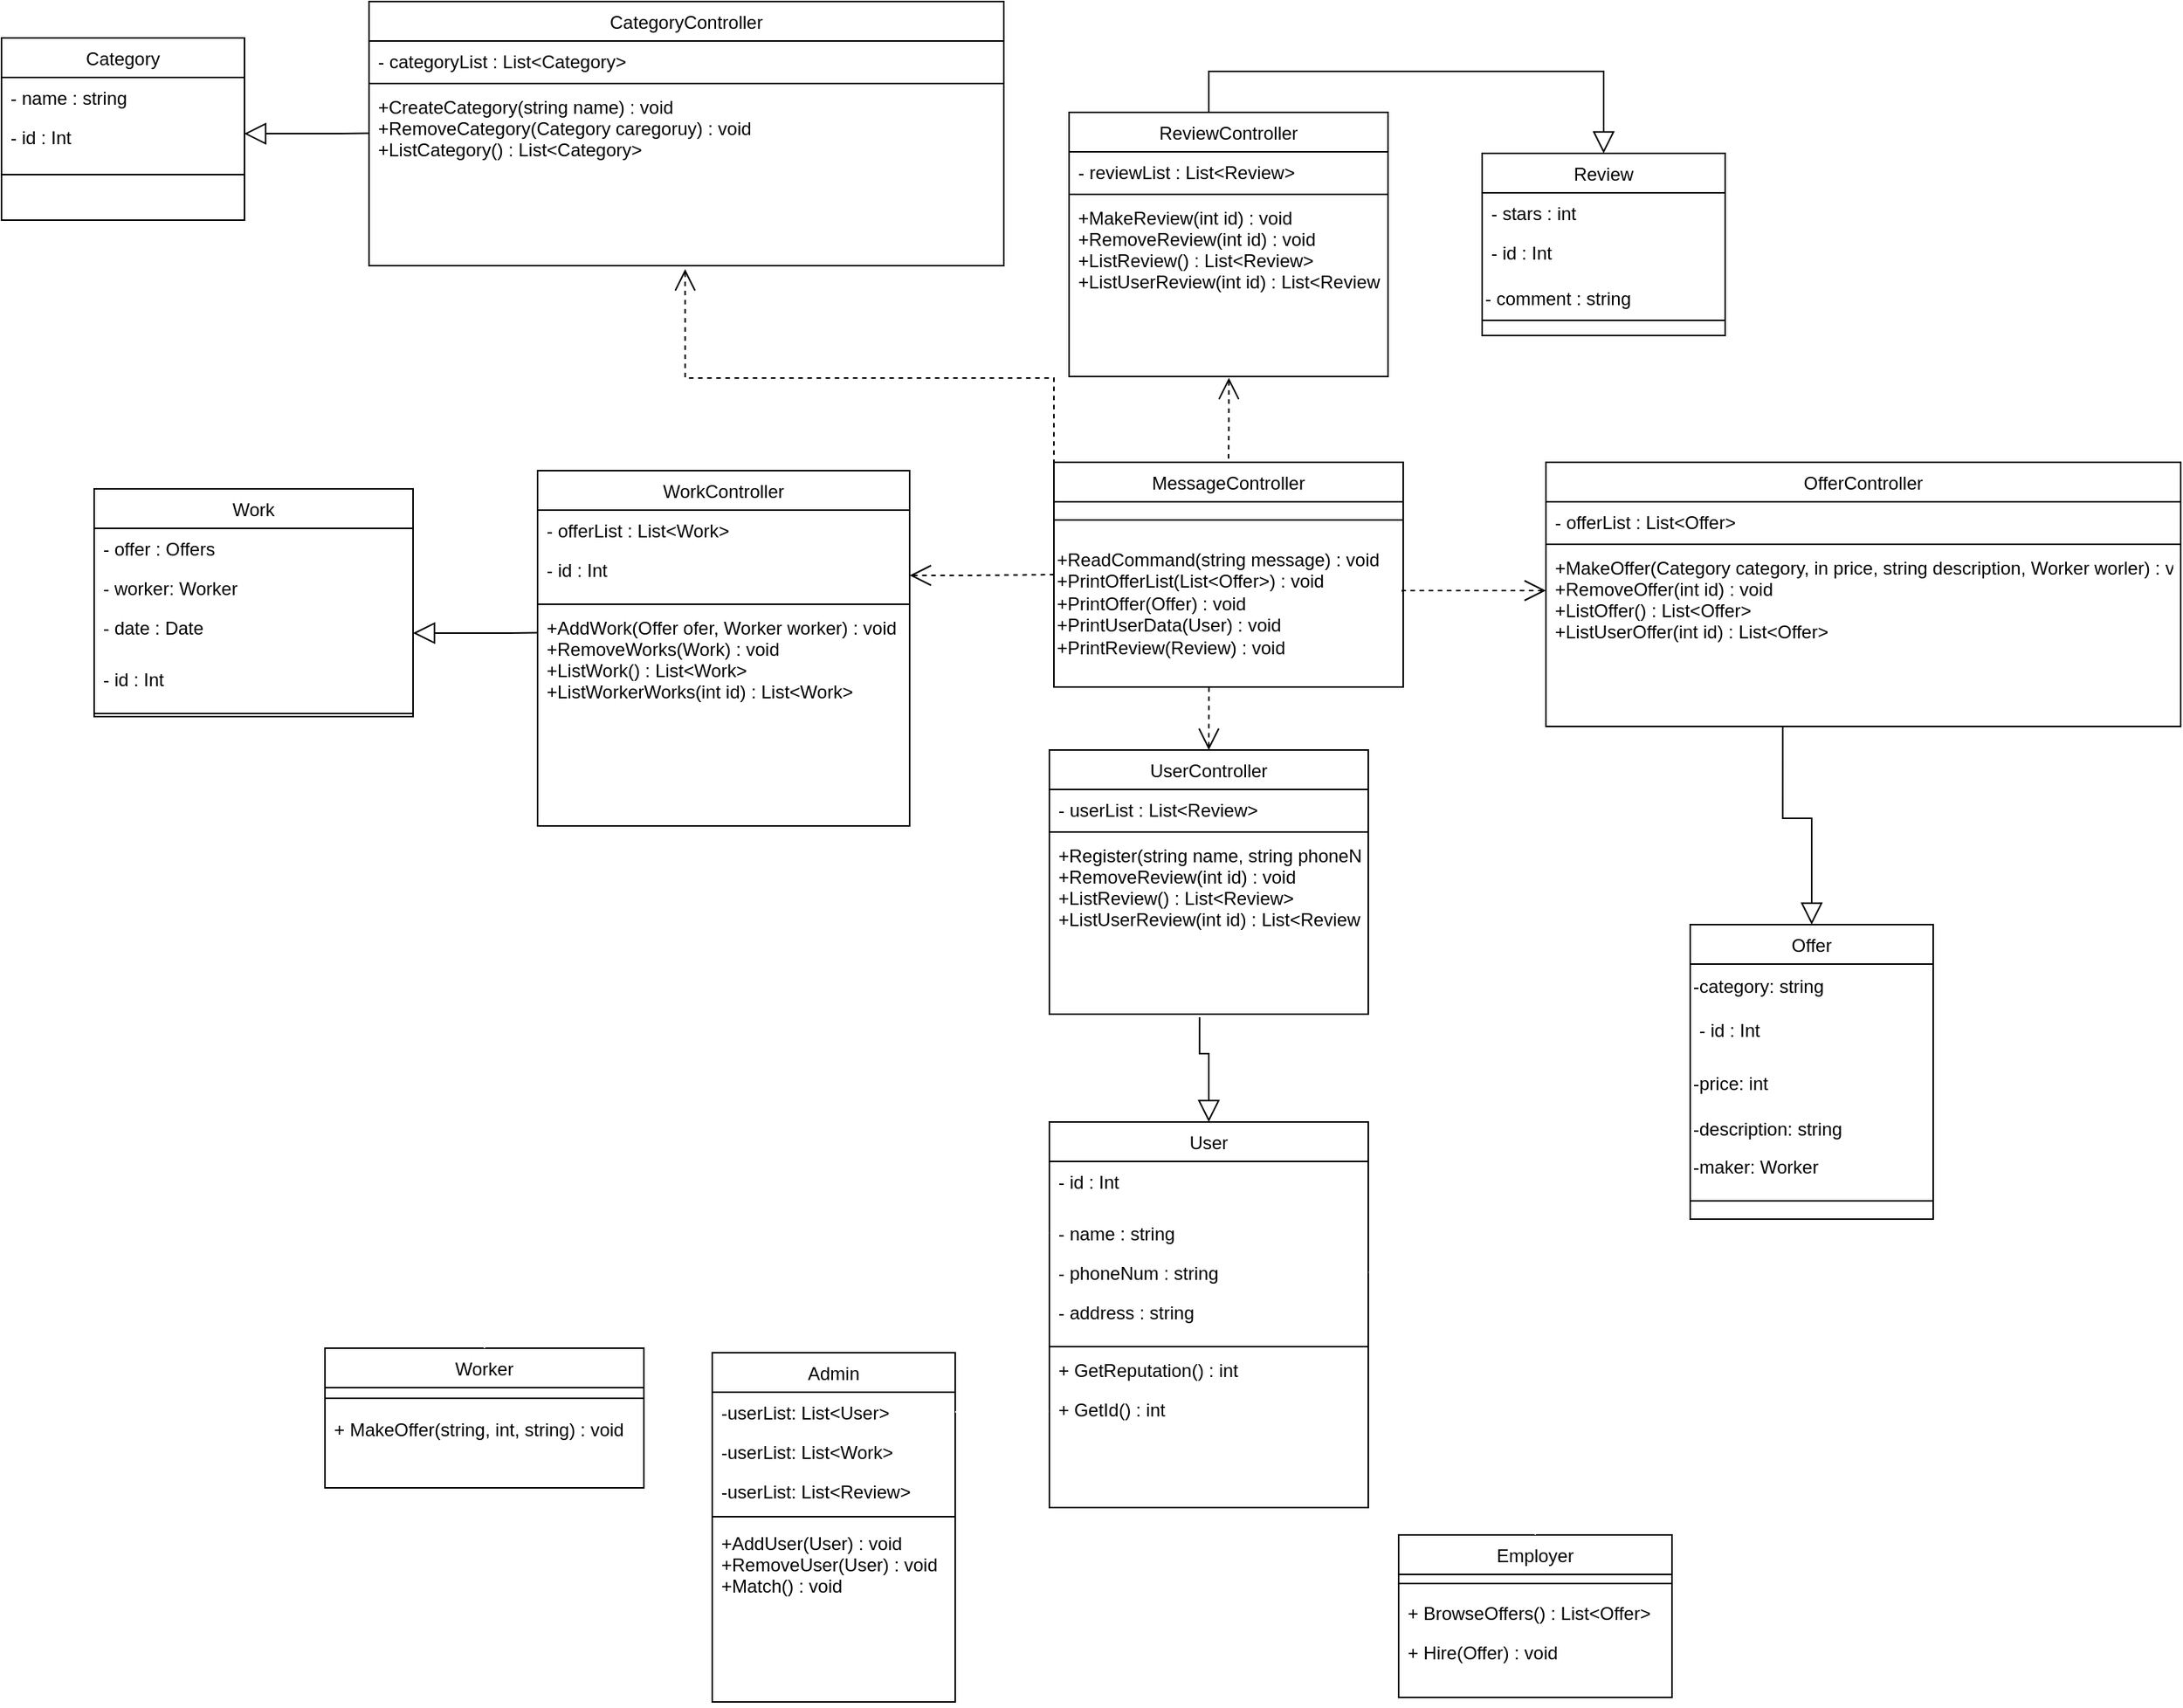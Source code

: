 <mxfile version="20.5.1" type="device"><diagram id="C5RBs43oDa-KdzZeNtuy" name="Page-1"><mxGraphModel dx="867" dy="3481" grid="0" gridSize="10" guides="1" tooltips="1" connect="1" arrows="1" fold="1" page="1" pageScale="1" pageWidth="827" pageHeight="1169" background="none" math="0" shadow="0"><root><mxCell id="WIyWlLk6GJQsqaUBKTNV-0"/><mxCell id="WIyWlLk6GJQsqaUBKTNV-1" parent="WIyWlLk6GJQsqaUBKTNV-0"/><mxCell id="HSHg974Zx_2OXVy2Y4dr-0" value="User" style="swimlane;fontStyle=0;align=center;verticalAlign=top;childLayout=stackLayout;horizontal=1;startSize=26;horizontalStack=0;resizeParent=1;resizeLast=0;collapsible=1;marginBottom=0;rounded=0;shadow=0;strokeWidth=1;" parent="WIyWlLk6GJQsqaUBKTNV-1" vertex="1"><mxGeometry x="1620" y="-449" width="210" height="254" as="geometry"><mxRectangle x="550" y="140" width="160" height="26" as="alternateBounds"/></mxGeometry></mxCell><mxCell id="HSHg974Zx_2OXVy2Y4dr-1" value="- id : Int" style="text;align=left;verticalAlign=top;spacingLeft=4;spacingRight=4;overflow=hidden;rotatable=0;points=[[0,0.5],[1,0.5]];portConstraint=eastwest;rounded=0;shadow=0;html=0;" parent="HSHg974Zx_2OXVy2Y4dr-0" vertex="1"><mxGeometry y="26" width="210" height="34" as="geometry"/></mxCell><mxCell id="HSHg974Zx_2OXVy2Y4dr-2" value="- name : string" style="text;align=left;verticalAlign=top;spacingLeft=4;spacingRight=4;overflow=hidden;rotatable=0;points=[[0,0.5],[1,0.5]];portConstraint=eastwest;" parent="HSHg974Zx_2OXVy2Y4dr-0" vertex="1"><mxGeometry y="60" width="210" height="26" as="geometry"/></mxCell><mxCell id="HSHg974Zx_2OXVy2Y4dr-3" value="- phoneNum : string" style="text;align=left;verticalAlign=top;spacingLeft=4;spacingRight=4;overflow=hidden;rotatable=0;points=[[0,0.5],[1,0.5]];portConstraint=eastwest;rounded=0;shadow=0;html=0;" parent="HSHg974Zx_2OXVy2Y4dr-0" vertex="1"><mxGeometry y="86" width="210" height="26" as="geometry"/></mxCell><mxCell id="HSHg974Zx_2OXVy2Y4dr-4" value="- address : string" style="text;align=left;verticalAlign=top;spacingLeft=4;spacingRight=4;overflow=hidden;rotatable=0;points=[[0,0.5],[1,0.5]];portConstraint=eastwest;rounded=0;shadow=0;html=0;" parent="HSHg974Zx_2OXVy2Y4dr-0" vertex="1"><mxGeometry y="112" width="210" height="34" as="geometry"/></mxCell><mxCell id="HSHg974Zx_2OXVy2Y4dr-5" value="" style="line;html=1;strokeWidth=1;align=left;verticalAlign=middle;spacingTop=-1;spacingLeft=3;spacingRight=3;rotatable=0;labelPosition=right;points=[];portConstraint=eastwest;" parent="HSHg974Zx_2OXVy2Y4dr-0" vertex="1"><mxGeometry y="146" width="210" height="4" as="geometry"/></mxCell><mxCell id="HSHg974Zx_2OXVy2Y4dr-6" value="+ GetReputation() : int" style="text;align=left;verticalAlign=top;spacingLeft=4;spacingRight=4;overflow=hidden;rotatable=0;points=[[0,0.5],[1,0.5]];portConstraint=eastwest;" parent="HSHg974Zx_2OXVy2Y4dr-0" vertex="1"><mxGeometry y="150" width="210" height="26" as="geometry"/></mxCell><mxCell id="W3GalUm0b9ljaJEsv1LP-11" value="+ GetId() : int" style="text;align=left;verticalAlign=top;spacingLeft=4;spacingRight=4;overflow=hidden;rotatable=0;points=[[0,0.5],[1,0.5]];portConstraint=eastwest;" vertex="1" parent="HSHg974Zx_2OXVy2Y4dr-0"><mxGeometry y="176" width="210" height="26" as="geometry"/></mxCell><mxCell id="HSHg974Zx_2OXVy2Y4dr-7" value="Employer" style="swimlane;fontStyle=0;align=center;verticalAlign=top;childLayout=stackLayout;horizontal=1;startSize=26;horizontalStack=0;resizeParent=1;resizeLast=0;collapsible=1;marginBottom=0;rounded=0;shadow=0;strokeWidth=1;" parent="WIyWlLk6GJQsqaUBKTNV-1" vertex="1"><mxGeometry x="1850" y="-177" width="180" height="107" as="geometry"><mxRectangle x="130" y="380" width="160" height="26" as="alternateBounds"/></mxGeometry></mxCell><mxCell id="HSHg974Zx_2OXVy2Y4dr-8" value="" style="line;html=1;strokeWidth=1;align=left;verticalAlign=middle;spacingTop=-1;spacingLeft=3;spacingRight=3;rotatable=0;labelPosition=right;points=[];portConstraint=eastwest;" parent="HSHg974Zx_2OXVy2Y4dr-7" vertex="1"><mxGeometry y="26" width="180" height="12" as="geometry"/></mxCell><mxCell id="HSHg974Zx_2OXVy2Y4dr-9" value="+ BrowseOffers() : List&lt;Offer&gt;" style="text;align=left;verticalAlign=top;spacingLeft=4;spacingRight=4;overflow=hidden;rotatable=0;points=[[0,0.5],[1,0.5]];portConstraint=eastwest;rounded=0;shadow=0;html=0;" parent="HSHg974Zx_2OXVy2Y4dr-7" vertex="1"><mxGeometry y="38" width="180" height="26" as="geometry"/></mxCell><mxCell id="HSHg974Zx_2OXVy2Y4dr-10" value="+ Hire(Offer) : void" style="text;align=left;verticalAlign=top;spacingLeft=4;spacingRight=4;overflow=hidden;rotatable=0;points=[[0,0.5],[1,0.5]];portConstraint=eastwest;fontStyle=0" parent="HSHg974Zx_2OXVy2Y4dr-7" vertex="1"><mxGeometry y="64" width="180" height="32" as="geometry"/></mxCell><mxCell id="HSHg974Zx_2OXVy2Y4dr-11" value="Worker" style="swimlane;fontStyle=0;align=center;verticalAlign=top;childLayout=stackLayout;horizontal=1;startSize=26;horizontalStack=0;resizeParent=1;resizeLast=0;collapsible=1;marginBottom=0;rounded=0;shadow=0;strokeWidth=1;" parent="WIyWlLk6GJQsqaUBKTNV-1" vertex="1"><mxGeometry x="1143" y="-300" width="210" height="92" as="geometry"><mxRectangle x="550" y="140" width="160" height="26" as="alternateBounds"/></mxGeometry></mxCell><mxCell id="HSHg974Zx_2OXVy2Y4dr-12" value="" style="line;html=1;strokeWidth=1;align=left;verticalAlign=middle;spacingTop=-1;spacingLeft=3;spacingRight=3;rotatable=0;labelPosition=right;points=[];portConstraint=eastwest;" parent="HSHg974Zx_2OXVy2Y4dr-11" vertex="1"><mxGeometry y="26" width="210" height="14" as="geometry"/></mxCell><mxCell id="HSHg974Zx_2OXVy2Y4dr-13" value="+ MakeOffer(string, int, string) : void" style="text;align=left;verticalAlign=top;spacingLeft=4;spacingRight=4;overflow=hidden;rotatable=0;points=[[0,0.5],[1,0.5]];portConstraint=eastwest;" parent="HSHg974Zx_2OXVy2Y4dr-11" vertex="1"><mxGeometry y="40" width="210" height="26" as="geometry"/></mxCell><mxCell id="HSHg974Zx_2OXVy2Y4dr-14" value="Offer" style="swimlane;fontStyle=0;align=center;verticalAlign=top;childLayout=stackLayout;horizontal=1;startSize=26;horizontalStack=0;resizeParent=1;resizeLast=0;collapsible=1;marginBottom=0;rounded=0;shadow=0;strokeWidth=1;" parent="WIyWlLk6GJQsqaUBKTNV-1" vertex="1"><mxGeometry x="2042" y="-579" width="160" height="194" as="geometry"><mxRectangle x="230" y="140" width="160" height="26" as="alternateBounds"/></mxGeometry></mxCell><mxCell id="HSHg974Zx_2OXVy2Y4dr-15" value="-category: string" style="text;html=1;align=left;verticalAlign=middle;resizable=0;points=[];autosize=1;strokeColor=none;fillColor=none;" parent="HSHg974Zx_2OXVy2Y4dr-14" vertex="1"><mxGeometry y="26" width="160" height="30" as="geometry"/></mxCell><mxCell id="HSHg974Zx_2OXVy2Y4dr-16" value="- id : Int" style="text;align=left;verticalAlign=top;spacingLeft=4;spacingRight=4;overflow=hidden;rotatable=0;points=[[0,0.5],[1,0.5]];portConstraint=eastwest;rounded=0;shadow=0;html=0;" parent="HSHg974Zx_2OXVy2Y4dr-14" vertex="1"><mxGeometry y="56" width="160" height="34" as="geometry"/></mxCell><mxCell id="HSHg974Zx_2OXVy2Y4dr-17" value="-price: int" style="text;html=1;align=left;verticalAlign=middle;resizable=0;points=[];autosize=1;strokeColor=none;fillColor=none;" parent="HSHg974Zx_2OXVy2Y4dr-14" vertex="1"><mxGeometry y="90" width="160" height="30" as="geometry"/></mxCell><mxCell id="HSHg974Zx_2OXVy2Y4dr-18" value="-description: string" style="text;html=1;align=left;verticalAlign=middle;resizable=0;points=[];autosize=1;strokeColor=none;fillColor=none;" parent="HSHg974Zx_2OXVy2Y4dr-14" vertex="1"><mxGeometry y="120" width="160" height="30" as="geometry"/></mxCell><mxCell id="HSHg974Zx_2OXVy2Y4dr-19" value="-maker: Worker" style="text;html=1;align=left;verticalAlign=middle;resizable=0;points=[];autosize=1;strokeColor=none;fillColor=none;" parent="HSHg974Zx_2OXVy2Y4dr-14" vertex="1"><mxGeometry y="150" width="160" height="20" as="geometry"/></mxCell><mxCell id="HSHg974Zx_2OXVy2Y4dr-20" value="&lt;br&gt;" style="line;html=1;strokeWidth=1;align=left;verticalAlign=middle;spacingTop=-1;spacingLeft=3;spacingRight=3;rotatable=0;labelPosition=right;points=[];portConstraint=eastwest;" parent="HSHg974Zx_2OXVy2Y4dr-14" vertex="1"><mxGeometry y="170" width="160" height="24" as="geometry"/></mxCell><mxCell id="HSHg974Zx_2OXVy2Y4dr-21" value="Review" style="swimlane;fontStyle=0;align=center;verticalAlign=top;childLayout=stackLayout;horizontal=1;startSize=26;horizontalStack=0;resizeParent=1;resizeLast=0;collapsible=1;marginBottom=0;rounded=0;shadow=0;strokeWidth=1;" parent="WIyWlLk6GJQsqaUBKTNV-1" vertex="1"><mxGeometry x="1905" y="-1087" width="160" height="120" as="geometry"><mxRectangle x="340" y="380" width="170" height="26" as="alternateBounds"/></mxGeometry></mxCell><mxCell id="HSHg974Zx_2OXVy2Y4dr-22" value="- stars : int" style="text;align=left;verticalAlign=top;spacingLeft=4;spacingRight=4;overflow=hidden;rotatable=0;points=[[0,0.5],[1,0.5]];portConstraint=eastwest;" parent="HSHg974Zx_2OXVy2Y4dr-21" vertex="1"><mxGeometry y="26" width="160" height="26" as="geometry"/></mxCell><mxCell id="HSHg974Zx_2OXVy2Y4dr-23" value="- id : Int" style="text;align=left;verticalAlign=top;spacingLeft=4;spacingRight=4;overflow=hidden;rotatable=0;points=[[0,0.5],[1,0.5]];portConstraint=eastwest;rounded=0;shadow=0;html=0;" parent="HSHg974Zx_2OXVy2Y4dr-21" vertex="1"><mxGeometry y="52" width="160" height="34" as="geometry"/></mxCell><mxCell id="HSHg974Zx_2OXVy2Y4dr-24" value="- comment : string" style="text;html=1;align=left;verticalAlign=middle;resizable=0;points=[];autosize=1;strokeColor=none;fillColor=none;" parent="HSHg974Zx_2OXVy2Y4dr-21" vertex="1"><mxGeometry y="86" width="160" height="20" as="geometry"/></mxCell><mxCell id="HSHg974Zx_2OXVy2Y4dr-25" value="" style="line;html=1;strokeWidth=1;align=left;verticalAlign=middle;spacingTop=-1;spacingLeft=3;spacingRight=3;rotatable=0;labelPosition=right;points=[];portConstraint=eastwest;" parent="HSHg974Zx_2OXVy2Y4dr-21" vertex="1"><mxGeometry y="106" width="160" height="8" as="geometry"/></mxCell><mxCell id="HSHg974Zx_2OXVy2Y4dr-26" value="MessageController" style="swimlane;fontStyle=0;align=center;verticalAlign=top;childLayout=stackLayout;horizontal=1;startSize=26;horizontalStack=0;resizeParent=1;resizeLast=0;collapsible=1;marginBottom=0;rounded=0;shadow=0;strokeWidth=1;" parent="WIyWlLk6GJQsqaUBKTNV-1" vertex="1"><mxGeometry x="1623" y="-883.5" width="230" height="148" as="geometry"><mxRectangle x="340" y="380" width="170" height="26" as="alternateBounds"/></mxGeometry></mxCell><mxCell id="HSHg974Zx_2OXVy2Y4dr-27" value="" style="line;html=1;strokeWidth=1;align=left;verticalAlign=middle;spacingTop=-1;spacingLeft=3;spacingRight=3;rotatable=0;labelPosition=right;points=[];portConstraint=eastwest;" parent="HSHg974Zx_2OXVy2Y4dr-26" vertex="1"><mxGeometry y="26" width="230" height="24" as="geometry"/></mxCell><mxCell id="HSHg974Zx_2OXVy2Y4dr-28" value="&lt;div&gt;+ReadCommand(string message) : void&lt;span&gt;&lt;br&gt;&lt;/span&gt;&lt;/div&gt;&lt;div&gt;&lt;span&gt;+PrintOfferList(List&amp;lt;Offer&amp;gt;) : void&lt;/span&gt;&lt;/div&gt;&lt;div&gt;&lt;span&gt;+PrintOffer(Offer) : void&lt;/span&gt;&lt;/div&gt;&lt;div&gt;&lt;span&gt;+PrintUserData(User) : void&lt;/span&gt;&lt;/div&gt;&lt;div&gt;&lt;span&gt;+PrintReview(Review) : void&lt;/span&gt;&lt;/div&gt;&lt;div&gt;&lt;br&gt;&lt;/div&gt;" style="text;html=1;align=left;verticalAlign=top;resizable=0;points=[];autosize=1;strokeColor=none;fillColor=none;horizontal=1;" parent="HSHg974Zx_2OXVy2Y4dr-26" vertex="1"><mxGeometry y="50" width="230" height="98" as="geometry"/></mxCell><mxCell id="HSHg974Zx_2OXVy2Y4dr-29" value="Admin" style="swimlane;fontStyle=0;align=center;verticalAlign=top;childLayout=stackLayout;horizontal=1;startSize=26;horizontalStack=0;resizeParent=1;resizeLast=0;collapsible=1;marginBottom=0;rounded=0;shadow=0;strokeWidth=1;" parent="WIyWlLk6GJQsqaUBKTNV-1" vertex="1"><mxGeometry x="1398" y="-297" width="160" height="230" as="geometry"><mxRectangle x="230" y="140" width="160" height="26" as="alternateBounds"/></mxGeometry></mxCell><mxCell id="HSHg974Zx_2OXVy2Y4dr-30" value="-userList: List&lt;User&gt;" style="text;align=left;verticalAlign=top;spacingLeft=4;spacingRight=4;overflow=hidden;rotatable=0;points=[[0,0.5],[1,0.5]];portConstraint=eastwest;rounded=0;shadow=0;html=0;" parent="HSHg974Zx_2OXVy2Y4dr-29" vertex="1"><mxGeometry y="26" width="160" height="26" as="geometry"/></mxCell><mxCell id="HSHg974Zx_2OXVy2Y4dr-31" value="-userList: List&lt;Work&gt;" style="text;align=left;verticalAlign=top;spacingLeft=4;spacingRight=4;overflow=hidden;rotatable=0;points=[[0,0.5],[1,0.5]];portConstraint=eastwest;rounded=0;shadow=0;html=0;" parent="HSHg974Zx_2OXVy2Y4dr-29" vertex="1"><mxGeometry y="52" width="160" height="26" as="geometry"/></mxCell><mxCell id="HSHg974Zx_2OXVy2Y4dr-32" value="-userList: List&lt;Review&gt;" style="text;align=left;verticalAlign=top;spacingLeft=4;spacingRight=4;overflow=hidden;rotatable=0;points=[[0,0.5],[1,0.5]];portConstraint=eastwest;rounded=0;shadow=0;html=0;" parent="HSHg974Zx_2OXVy2Y4dr-29" vertex="1"><mxGeometry y="78" width="160" height="26" as="geometry"/></mxCell><mxCell id="HSHg974Zx_2OXVy2Y4dr-33" value="" style="line;html=1;strokeWidth=1;align=left;verticalAlign=middle;spacingTop=-1;spacingLeft=3;spacingRight=3;rotatable=0;labelPosition=right;points=[];portConstraint=eastwest;" parent="HSHg974Zx_2OXVy2Y4dr-29" vertex="1"><mxGeometry y="104" width="160" height="8" as="geometry"/></mxCell><mxCell id="HSHg974Zx_2OXVy2Y4dr-34" value="+AddUser(User) : void&#10;+RemoveUser(User) : void&#10;+Match() : void" style="text;align=left;verticalAlign=top;spacingLeft=4;spacingRight=4;overflow=hidden;rotatable=0;points=[[0,0.5],[1,0.5]];portConstraint=eastwest;" parent="HSHg974Zx_2OXVy2Y4dr-29" vertex="1"><mxGeometry y="112" width="160" height="118" as="geometry"/></mxCell><mxCell id="HSHg974Zx_2OXVy2Y4dr-35" value="Work" style="swimlane;fontStyle=0;align=center;verticalAlign=top;childLayout=stackLayout;horizontal=1;startSize=26;horizontalStack=0;resizeParent=1;resizeLast=0;collapsible=1;marginBottom=0;rounded=0;shadow=0;strokeWidth=1;" parent="WIyWlLk6GJQsqaUBKTNV-1" vertex="1"><mxGeometry x="991" y="-866" width="210" height="150" as="geometry"><mxRectangle x="550" y="140" width="160" height="26" as="alternateBounds"/></mxGeometry></mxCell><mxCell id="HSHg974Zx_2OXVy2Y4dr-36" value="- offer : Offers" style="text;align=left;verticalAlign=top;spacingLeft=4;spacingRight=4;overflow=hidden;rotatable=0;points=[[0,0.5],[1,0.5]];portConstraint=eastwest;" parent="HSHg974Zx_2OXVy2Y4dr-35" vertex="1"><mxGeometry y="26" width="210" height="26" as="geometry"/></mxCell><mxCell id="HSHg974Zx_2OXVy2Y4dr-37" value="- worker: Worker" style="text;align=left;verticalAlign=top;spacingLeft=4;spacingRight=4;overflow=hidden;rotatable=0;points=[[0,0.5],[1,0.5]];portConstraint=eastwest;" parent="HSHg974Zx_2OXVy2Y4dr-35" vertex="1"><mxGeometry y="52" width="210" height="26" as="geometry"/></mxCell><mxCell id="HSHg974Zx_2OXVy2Y4dr-38" value="- date : Date" style="text;align=left;verticalAlign=top;spacingLeft=4;spacingRight=4;overflow=hidden;rotatable=0;points=[[0,0.5],[1,0.5]];portConstraint=eastwest;rounded=0;shadow=0;html=0;" parent="HSHg974Zx_2OXVy2Y4dr-35" vertex="1"><mxGeometry y="78" width="210" height="34" as="geometry"/></mxCell><mxCell id="HSHg974Zx_2OXVy2Y4dr-39" value="- id : Int" style="text;align=left;verticalAlign=top;spacingLeft=4;spacingRight=4;overflow=hidden;rotatable=0;points=[[0,0.5],[1,0.5]];portConstraint=eastwest;rounded=0;shadow=0;html=0;" parent="HSHg974Zx_2OXVy2Y4dr-35" vertex="1"><mxGeometry y="112" width="210" height="34" as="geometry"/></mxCell><mxCell id="HSHg974Zx_2OXVy2Y4dr-40" value="" style="line;html=1;strokeWidth=1;align=left;verticalAlign=middle;spacingTop=-1;spacingLeft=3;spacingRight=3;rotatable=0;labelPosition=right;points=[];portConstraint=eastwest;" parent="HSHg974Zx_2OXVy2Y4dr-35" vertex="1"><mxGeometry y="146" width="210" height="4" as="geometry"/></mxCell><mxCell id="HSHg974Zx_2OXVy2Y4dr-41" value="WorkController" style="swimlane;fontStyle=0;align=center;verticalAlign=top;childLayout=stackLayout;horizontal=1;startSize=26;horizontalStack=0;resizeParent=1;resizeLast=0;collapsible=1;marginBottom=0;rounded=0;shadow=0;strokeWidth=1;" parent="WIyWlLk6GJQsqaUBKTNV-1" vertex="1"><mxGeometry x="1283" y="-878" width="245" height="234" as="geometry"><mxRectangle x="550" y="140" width="160" height="26" as="alternateBounds"/></mxGeometry></mxCell><mxCell id="HSHg974Zx_2OXVy2Y4dr-42" value="- offerList : List&lt;Work&gt;" style="text;align=left;verticalAlign=top;spacingLeft=4;spacingRight=4;overflow=hidden;rotatable=0;points=[[0,0.5],[1,0.5]];portConstraint=eastwest;" parent="HSHg974Zx_2OXVy2Y4dr-41" vertex="1"><mxGeometry y="26" width="245" height="26" as="geometry"/></mxCell><mxCell id="HSHg974Zx_2OXVy2Y4dr-44" value="- id : Int" style="text;align=left;verticalAlign=top;spacingLeft=4;spacingRight=4;overflow=hidden;rotatable=0;points=[[0,0.5],[1,0.5]];portConstraint=eastwest;rounded=0;shadow=0;html=0;" parent="HSHg974Zx_2OXVy2Y4dr-41" vertex="1"><mxGeometry y="52" width="245" height="34" as="geometry"/></mxCell><mxCell id="HSHg974Zx_2OXVy2Y4dr-45" value="" style="line;html=1;strokeWidth=1;align=left;verticalAlign=middle;spacingTop=-1;spacingLeft=3;spacingRight=3;rotatable=0;labelPosition=right;points=[];portConstraint=eastwest;" parent="HSHg974Zx_2OXVy2Y4dr-41" vertex="1"><mxGeometry y="86" width="245" height="4" as="geometry"/></mxCell><mxCell id="HSHg974Zx_2OXVy2Y4dr-46" value="+AddWork(Offer ofer, Worker worker) : void&#10;+RemoveWorks(Work) : void&#10;+ListWork() : List&lt;Work&gt;&#10;+ListWorkerWorks(int id) : List&lt;Work&gt;" style="text;align=left;verticalAlign=top;spacingLeft=4;spacingRight=4;overflow=hidden;rotatable=0;points=[[0,0.5],[1,0.5]];portConstraint=eastwest;" parent="HSHg974Zx_2OXVy2Y4dr-41" vertex="1"><mxGeometry y="90" width="245" height="118" as="geometry"/></mxCell><mxCell id="HSHg974Zx_2OXVy2Y4dr-47" value="ReviewController" style="swimlane;fontStyle=0;align=center;verticalAlign=top;childLayout=stackLayout;horizontal=1;startSize=26;horizontalStack=0;resizeParent=1;resizeLast=0;collapsible=1;marginBottom=0;rounded=0;shadow=0;strokeWidth=1;" parent="WIyWlLk6GJQsqaUBKTNV-1" vertex="1"><mxGeometry x="1633" y="-1114" width="210" height="174" as="geometry"><mxRectangle x="550" y="140" width="160" height="26" as="alternateBounds"/></mxGeometry></mxCell><mxCell id="HSHg974Zx_2OXVy2Y4dr-48" value="- reviewList : List&lt;Review&gt;" style="text;align=left;verticalAlign=top;spacingLeft=4;spacingRight=4;overflow=hidden;rotatable=0;points=[[0,0.5],[1,0.5]];portConstraint=eastwest;" parent="HSHg974Zx_2OXVy2Y4dr-47" vertex="1"><mxGeometry y="26" width="210" height="26" as="geometry"/></mxCell><mxCell id="HSHg974Zx_2OXVy2Y4dr-49" value="" style="line;html=1;strokeWidth=1;align=left;verticalAlign=middle;spacingTop=-1;spacingLeft=3;spacingRight=3;rotatable=0;labelPosition=right;points=[];portConstraint=eastwest;" parent="HSHg974Zx_2OXVy2Y4dr-47" vertex="1"><mxGeometry y="52" width="210" height="4" as="geometry"/></mxCell><mxCell id="HSHg974Zx_2OXVy2Y4dr-50" value="+MakeReview(int id) : void&#10;+RemoveReview(int id) : void&#10;+ListReview() : List&lt;Review&gt;&#10;+ListUserReview(int id) : List&lt;Review&gt;" style="text;align=left;verticalAlign=top;spacingLeft=4;spacingRight=4;overflow=hidden;rotatable=0;points=[[0,0.5],[1,0.5]];portConstraint=eastwest;" parent="HSHg974Zx_2OXVy2Y4dr-47" vertex="1"><mxGeometry y="56" width="210" height="118" as="geometry"/></mxCell><mxCell id="HSHg974Zx_2OXVy2Y4dr-51" value="OfferController" style="swimlane;fontStyle=0;align=center;verticalAlign=top;childLayout=stackLayout;horizontal=1;startSize=26;horizontalStack=0;resizeParent=1;resizeLast=0;collapsible=1;marginBottom=0;rounded=0;shadow=0;strokeWidth=1;" parent="WIyWlLk6GJQsqaUBKTNV-1" vertex="1"><mxGeometry x="1947" y="-883.5" width="418" height="174" as="geometry"><mxRectangle x="550" y="140" width="160" height="26" as="alternateBounds"/></mxGeometry></mxCell><mxCell id="HSHg974Zx_2OXVy2Y4dr-52" value="- offerList : List&lt;Offer&gt;" style="text;align=left;verticalAlign=top;spacingLeft=4;spacingRight=4;overflow=hidden;rotatable=0;points=[[0,0.5],[1,0.5]];portConstraint=eastwest;" parent="HSHg974Zx_2OXVy2Y4dr-51" vertex="1"><mxGeometry y="26" width="418" height="26" as="geometry"/></mxCell><mxCell id="HSHg974Zx_2OXVy2Y4dr-53" value="" style="line;html=1;strokeWidth=1;align=left;verticalAlign=middle;spacingTop=-1;spacingLeft=3;spacingRight=3;rotatable=0;labelPosition=right;points=[];portConstraint=eastwest;" parent="HSHg974Zx_2OXVy2Y4dr-51" vertex="1"><mxGeometry y="52" width="418" height="4" as="geometry"/></mxCell><mxCell id="HSHg974Zx_2OXVy2Y4dr-54" value="+MakeOffer(Category category, in price, string description, Worker worler) : void&#10;+RemoveOffer(int id) : void&#10;+ListOffer() : List&lt;Offer&gt;&#10;+ListUserOffer(int id) : List&lt;Offer&gt;" style="text;align=left;verticalAlign=top;spacingLeft=4;spacingRight=4;overflow=hidden;rotatable=0;points=[[0,0.5],[1,0.5]];portConstraint=eastwest;" parent="HSHg974Zx_2OXVy2Y4dr-51" vertex="1"><mxGeometry y="56" width="418" height="118" as="geometry"/></mxCell><mxCell id="HSHg974Zx_2OXVy2Y4dr-55" value="UserController" style="swimlane;fontStyle=0;align=center;verticalAlign=top;childLayout=stackLayout;horizontal=1;startSize=26;horizontalStack=0;resizeParent=1;resizeLast=0;collapsible=1;marginBottom=0;rounded=0;shadow=0;strokeWidth=1;" parent="WIyWlLk6GJQsqaUBKTNV-1" vertex="1"><mxGeometry x="1620" y="-694" width="210" height="174" as="geometry"><mxRectangle x="550" y="140" width="160" height="26" as="alternateBounds"/></mxGeometry></mxCell><mxCell id="HSHg974Zx_2OXVy2Y4dr-56" value="- userList : List&lt;Review&gt;" style="text;align=left;verticalAlign=top;spacingLeft=4;spacingRight=4;overflow=hidden;rotatable=0;points=[[0,0.5],[1,0.5]];portConstraint=eastwest;" parent="HSHg974Zx_2OXVy2Y4dr-55" vertex="1"><mxGeometry y="26" width="210" height="26" as="geometry"/></mxCell><mxCell id="HSHg974Zx_2OXVy2Y4dr-57" value="" style="line;html=1;strokeWidth=1;align=left;verticalAlign=middle;spacingTop=-1;spacingLeft=3;spacingRight=3;rotatable=0;labelPosition=right;points=[];portConstraint=eastwest;" parent="HSHg974Zx_2OXVy2Y4dr-55" vertex="1"><mxGeometry y="52" width="210" height="4" as="geometry"/></mxCell><mxCell id="HSHg974Zx_2OXVy2Y4dr-58" value="+Register(string name, string phoneNum, string address) : void&#10;+RemoveReview(int id) : void&#10;+ListReview() : List&lt;Review&gt;&#10;+ListUserReview(int id) : List&lt;Review&gt;" style="text;align=left;verticalAlign=top;spacingLeft=4;spacingRight=4;overflow=hidden;rotatable=0;points=[[0,0.5],[1,0.5]];portConstraint=eastwest;" parent="HSHg974Zx_2OXVy2Y4dr-55" vertex="1"><mxGeometry y="56" width="210" height="118" as="geometry"/></mxCell><mxCell id="HSHg974Zx_2OXVy2Y4dr-59" style="edgeStyle=orthogonalEdgeStyle;rounded=0;orthogonalLoop=1;jettySize=auto;html=1;endArrow=none;endFill=0;startArrow=block;startFill=0;startSize=12;entryX=0.5;entryY=0;entryDx=0;entryDy=0;exitX=0.5;exitY=0;exitDx=0;exitDy=0;" parent="WIyWlLk6GJQsqaUBKTNV-1" source="HSHg974Zx_2OXVy2Y4dr-21" target="HSHg974Zx_2OXVy2Y4dr-47" edge="1"><mxGeometry relative="1" as="geometry"><mxPoint x="2052" y="-1112" as="sourcePoint"/><mxPoint x="2312" y="-1085" as="targetPoint"/><Array as="points"><mxPoint x="1985" y="-1141"/><mxPoint x="1725" y="-1141"/></Array></mxGeometry></mxCell><mxCell id="HSHg974Zx_2OXVy2Y4dr-60" style="edgeStyle=orthogonalEdgeStyle;rounded=0;orthogonalLoop=1;jettySize=auto;html=1;endArrow=none;endFill=0;startArrow=block;startFill=0;startSize=12;exitX=0.5;exitY=0;exitDx=0;exitDy=0;entryX=0.373;entryY=0.996;entryDx=0;entryDy=0;entryPerimeter=0;" parent="WIyWlLk6GJQsqaUBKTNV-1" source="HSHg974Zx_2OXVy2Y4dr-14" target="HSHg974Zx_2OXVy2Y4dr-54" edge="1"><mxGeometry relative="1" as="geometry"><mxPoint x="2131.724" y="-698.674" as="sourcePoint"/><mxPoint x="2103" y="-704" as="targetPoint"/><Array as="points"><mxPoint x="2122" y="-649"/><mxPoint x="2103" y="-649"/></Array></mxGeometry></mxCell><mxCell id="HSHg974Zx_2OXVy2Y4dr-61" style="edgeStyle=orthogonalEdgeStyle;rounded=0;orthogonalLoop=1;jettySize=auto;html=1;endArrow=none;endFill=0;startArrow=block;startFill=0;startSize=12;exitX=1;exitY=0.5;exitDx=0;exitDy=0;entryX=0.001;entryY=0.142;entryDx=0;entryDy=0;entryPerimeter=0;" parent="WIyWlLk6GJQsqaUBKTNV-1" source="HSHg974Zx_2OXVy2Y4dr-38" target="HSHg974Zx_2OXVy2Y4dr-46" edge="1"><mxGeometry relative="1" as="geometry"><mxPoint x="1302.13" y="-459.03" as="sourcePoint"/><mxPoint x="1264" y="-771" as="targetPoint"/><Array as="points"><mxPoint x="1264" y="-771"/></Array></mxGeometry></mxCell><mxCell id="HSHg974Zx_2OXVy2Y4dr-62" style="edgeStyle=orthogonalEdgeStyle;rounded=0;orthogonalLoop=1;jettySize=auto;html=1;startArrow=none;startFill=0;startSize=12;endArrow=block;endFill=1;strokeColor=#FFFFFF;endSize=12;exitX=0.5;exitY=0;exitDx=0;exitDy=0;entryX=0;entryY=0.5;entryDx=0;entryDy=0;" parent="WIyWlLk6GJQsqaUBKTNV-1" source="HSHg974Zx_2OXVy2Y4dr-11" target="HSHg974Zx_2OXVy2Y4dr-2" edge="1"><mxGeometry relative="1" as="geometry"><mxPoint x="1485.51" y="-506.226" as="sourcePoint"/><mxPoint x="1359" y="-489.98" as="targetPoint"/></mxGeometry></mxCell><mxCell id="HSHg974Zx_2OXVy2Y4dr-63" style="edgeStyle=orthogonalEdgeStyle;rounded=0;orthogonalLoop=1;jettySize=auto;html=1;startArrow=none;startFill=0;startSize=12;endArrow=block;endFill=1;strokeColor=#FFFFFF;endSize=12;exitX=1;exitY=0.5;exitDx=0;exitDy=0;entryX=0;entryY=0.75;entryDx=0;entryDy=0;" parent="WIyWlLk6GJQsqaUBKTNV-1" source="HSHg974Zx_2OXVy2Y4dr-30" target="HSHg974Zx_2OXVy2Y4dr-0" edge="1"><mxGeometry relative="1" as="geometry"><mxPoint x="1258" y="-290" as="sourcePoint"/><mxPoint x="1630" y="-366" as="targetPoint"/></mxGeometry></mxCell><mxCell id="HSHg974Zx_2OXVy2Y4dr-64" style="edgeStyle=orthogonalEdgeStyle;rounded=0;orthogonalLoop=1;jettySize=auto;html=1;startArrow=none;startFill=0;startSize=12;endArrow=block;endFill=1;strokeColor=#FFFFFF;endSize=12;exitX=0.5;exitY=0;exitDx=0;exitDy=0;entryX=1;entryY=0.5;entryDx=0;entryDy=0;" parent="WIyWlLk6GJQsqaUBKTNV-1" source="HSHg974Zx_2OXVy2Y4dr-7" target="HSHg974Zx_2OXVy2Y4dr-3" edge="1"><mxGeometry relative="1" as="geometry"><mxPoint x="1726" y="-281" as="sourcePoint"/><mxPoint x="2098" y="-357" as="targetPoint"/></mxGeometry></mxCell><mxCell id="HSHg974Zx_2OXVy2Y4dr-65" style="edgeStyle=orthogonalEdgeStyle;rounded=0;orthogonalLoop=1;jettySize=auto;html=1;endArrow=none;endFill=0;startArrow=open;startFill=0;startSize=12;entryX=0;entryY=0.5;entryDx=0;entryDy=0;dashed=1;" parent="WIyWlLk6GJQsqaUBKTNV-1" source="HSHg974Zx_2OXVy2Y4dr-44" target="HSHg974Zx_2OXVy2Y4dr-26" edge="1"><mxGeometry relative="1" as="geometry"><mxPoint x="1505" y="-747" as="sourcePoint"/><mxPoint x="1587.21" y="-746.744" as="targetPoint"/><Array as="points"><mxPoint x="1568" y="-809"/><mxPoint x="1623" y="-809"/></Array></mxGeometry></mxCell><mxCell id="HSHg974Zx_2OXVy2Y4dr-66" style="edgeStyle=orthogonalEdgeStyle;rounded=0;orthogonalLoop=1;jettySize=auto;html=1;endArrow=none;endFill=0;startArrow=open;startFill=0;startSize=12;dashed=1;exitX=0.5;exitY=0;exitDx=0;exitDy=0;entryX=0.444;entryY=0.991;entryDx=0;entryDy=0;entryPerimeter=0;" parent="WIyWlLk6GJQsqaUBKTNV-1" source="HSHg974Zx_2OXVy2Y4dr-55" target="HSHg974Zx_2OXVy2Y4dr-28" edge="1"><mxGeometry relative="1" as="geometry"><mxPoint x="1503" y="-798.52" as="sourcePoint"/><mxPoint x="1732" y="-727" as="targetPoint"/><Array as="points"/></mxGeometry></mxCell><mxCell id="HSHg974Zx_2OXVy2Y4dr-67" style="edgeStyle=orthogonalEdgeStyle;rounded=0;orthogonalLoop=1;jettySize=auto;html=1;endArrow=none;endFill=0;startArrow=open;startFill=0;startSize=12;dashed=1;entryX=0.998;entryY=0.373;entryDx=0;entryDy=0;entryPerimeter=0;" parent="WIyWlLk6GJQsqaUBKTNV-1" source="HSHg974Zx_2OXVy2Y4dr-54" target="HSHg974Zx_2OXVy2Y4dr-28" edge="1"><mxGeometry relative="1" as="geometry"><mxPoint x="1503" y="-798.5" as="sourcePoint"/><mxPoint x="1915" y="-799" as="targetPoint"/><Array as="points"><mxPoint x="1853" y="-799"/></Array></mxGeometry></mxCell><mxCell id="HSHg974Zx_2OXVy2Y4dr-68" style="edgeStyle=orthogonalEdgeStyle;rounded=0;orthogonalLoop=1;jettySize=auto;html=1;endArrow=none;endFill=0;startArrow=open;startFill=0;startSize=12;dashed=1;entryX=0.5;entryY=0;entryDx=0;entryDy=0;exitX=0.501;exitY=1.007;exitDx=0;exitDy=0;exitPerimeter=0;" parent="WIyWlLk6GJQsqaUBKTNV-1" source="HSHg974Zx_2OXVy2Y4dr-50" target="HSHg974Zx_2OXVy2Y4dr-26" edge="1"><mxGeometry relative="1" as="geometry"><mxPoint x="1774" y="-920" as="sourcePoint"/><mxPoint x="1862.54" y="-786.946" as="targetPoint"/><Array as="points"/></mxGeometry></mxCell><mxCell id="HSHg974Zx_2OXVy2Y4dr-69" style="edgeStyle=orthogonalEdgeStyle;rounded=0;orthogonalLoop=1;jettySize=auto;html=1;endArrow=none;endFill=0;startArrow=block;startFill=0;startSize=12;entryX=0.471;entryY=1.017;entryDx=0;entryDy=0;entryPerimeter=0;exitX=0.5;exitY=0;exitDx=0;exitDy=0;" parent="WIyWlLk6GJQsqaUBKTNV-1" source="HSHg974Zx_2OXVy2Y4dr-0" target="HSHg974Zx_2OXVy2Y4dr-58" edge="1"><mxGeometry relative="1" as="geometry"><mxPoint x="1774" y="-487" as="sourcePoint"/><mxPoint x="2132" y="-700" as="targetPoint"/><Array as="points"><mxPoint x="1725" y="-494"/><mxPoint x="1719" y="-494"/></Array></mxGeometry></mxCell><mxCell id="W3GalUm0b9ljaJEsv1LP-0" value="CategoryController" style="swimlane;fontStyle=0;align=center;verticalAlign=top;childLayout=stackLayout;horizontal=1;startSize=26;horizontalStack=0;resizeParent=1;resizeLast=0;collapsible=1;marginBottom=0;rounded=0;shadow=0;strokeWidth=1;" vertex="1" parent="WIyWlLk6GJQsqaUBKTNV-1"><mxGeometry x="1172" y="-1187" width="418" height="174" as="geometry"><mxRectangle x="550" y="140" width="160" height="26" as="alternateBounds"/></mxGeometry></mxCell><mxCell id="W3GalUm0b9ljaJEsv1LP-1" value="- categoryList : List&lt;Category&gt;" style="text;align=left;verticalAlign=top;spacingLeft=4;spacingRight=4;overflow=hidden;rotatable=0;points=[[0,0.5],[1,0.5]];portConstraint=eastwest;" vertex="1" parent="W3GalUm0b9ljaJEsv1LP-0"><mxGeometry y="26" width="418" height="26" as="geometry"/></mxCell><mxCell id="W3GalUm0b9ljaJEsv1LP-2" value="" style="line;html=1;strokeWidth=1;align=left;verticalAlign=middle;spacingTop=-1;spacingLeft=3;spacingRight=3;rotatable=0;labelPosition=right;points=[];portConstraint=eastwest;" vertex="1" parent="W3GalUm0b9ljaJEsv1LP-0"><mxGeometry y="52" width="418" height="4" as="geometry"/></mxCell><mxCell id="W3GalUm0b9ljaJEsv1LP-3" value="+CreateCategory(string name) : void&#10;+RemoveCategory(Category caregoruy) : void&#10;+ListCategory() : List&lt;Category&gt;" style="text;align=left;verticalAlign=top;spacingLeft=4;spacingRight=4;overflow=hidden;rotatable=0;points=[[0,0.5],[1,0.5]];portConstraint=eastwest;" vertex="1" parent="W3GalUm0b9ljaJEsv1LP-0"><mxGeometry y="56" width="418" height="118" as="geometry"/></mxCell><mxCell id="W3GalUm0b9ljaJEsv1LP-4" value="Category" style="swimlane;fontStyle=0;align=center;verticalAlign=top;childLayout=stackLayout;horizontal=1;startSize=26;horizontalStack=0;resizeParent=1;resizeLast=0;collapsible=1;marginBottom=0;rounded=0;shadow=0;strokeWidth=1;" vertex="1" parent="WIyWlLk6GJQsqaUBKTNV-1"><mxGeometry x="930" y="-1163" width="160" height="120" as="geometry"><mxRectangle x="340" y="380" width="170" height="26" as="alternateBounds"/></mxGeometry></mxCell><mxCell id="W3GalUm0b9ljaJEsv1LP-5" value="- name : string" style="text;align=left;verticalAlign=top;spacingLeft=4;spacingRight=4;overflow=hidden;rotatable=0;points=[[0,0.5],[1,0.5]];portConstraint=eastwest;" vertex="1" parent="W3GalUm0b9ljaJEsv1LP-4"><mxGeometry y="26" width="160" height="26" as="geometry"/></mxCell><mxCell id="W3GalUm0b9ljaJEsv1LP-6" value="- id : Int" style="text;align=left;verticalAlign=top;spacingLeft=4;spacingRight=4;overflow=hidden;rotatable=0;points=[[0,0.5],[1,0.5]];portConstraint=eastwest;rounded=0;shadow=0;html=0;" vertex="1" parent="W3GalUm0b9ljaJEsv1LP-4"><mxGeometry y="52" width="160" height="34" as="geometry"/></mxCell><mxCell id="W3GalUm0b9ljaJEsv1LP-8" value="" style="line;html=1;strokeWidth=1;align=left;verticalAlign=middle;spacingTop=-1;spacingLeft=3;spacingRight=3;rotatable=0;labelPosition=right;points=[];portConstraint=eastwest;" vertex="1" parent="W3GalUm0b9ljaJEsv1LP-4"><mxGeometry y="86" width="160" height="8" as="geometry"/></mxCell><mxCell id="W3GalUm0b9ljaJEsv1LP-9" style="edgeStyle=orthogonalEdgeStyle;rounded=0;orthogonalLoop=1;jettySize=auto;html=1;endArrow=none;endFill=0;startArrow=block;startFill=0;startSize=12;exitX=1;exitY=0.5;exitDx=0;exitDy=0;entryX=0.001;entryY=0.142;entryDx=0;entryDy=0;entryPerimeter=0;" edge="1" parent="WIyWlLk6GJQsqaUBKTNV-1"><mxGeometry relative="1" as="geometry"><mxPoint x="1089.76" y="-1099.95" as="sourcePoint"/><mxPoint x="1172.005" y="-1100.194" as="targetPoint"/><Array as="points"><mxPoint x="1152.76" y="-1099.95"/></Array></mxGeometry></mxCell><mxCell id="W3GalUm0b9ljaJEsv1LP-10" style="edgeStyle=orthogonalEdgeStyle;rounded=0;orthogonalLoop=1;jettySize=auto;html=1;endArrow=none;endFill=0;startArrow=open;startFill=0;startSize=12;entryX=0;entryY=0.25;entryDx=0;entryDy=0;dashed=1;exitX=0.498;exitY=1.019;exitDx=0;exitDy=0;exitPerimeter=0;" edge="1" parent="WIyWlLk6GJQsqaUBKTNV-1" source="W3GalUm0b9ljaJEsv1LP-3" target="HSHg974Zx_2OXVy2Y4dr-26"><mxGeometry relative="1" as="geometry"><mxPoint x="1454" y="-939.5" as="sourcePoint"/><mxPoint x="1549" y="-940" as="targetPoint"/><Array as="points"><mxPoint x="1380" y="-939"/><mxPoint x="1623" y="-939"/></Array></mxGeometry></mxCell></root></mxGraphModel></diagram></mxfile>